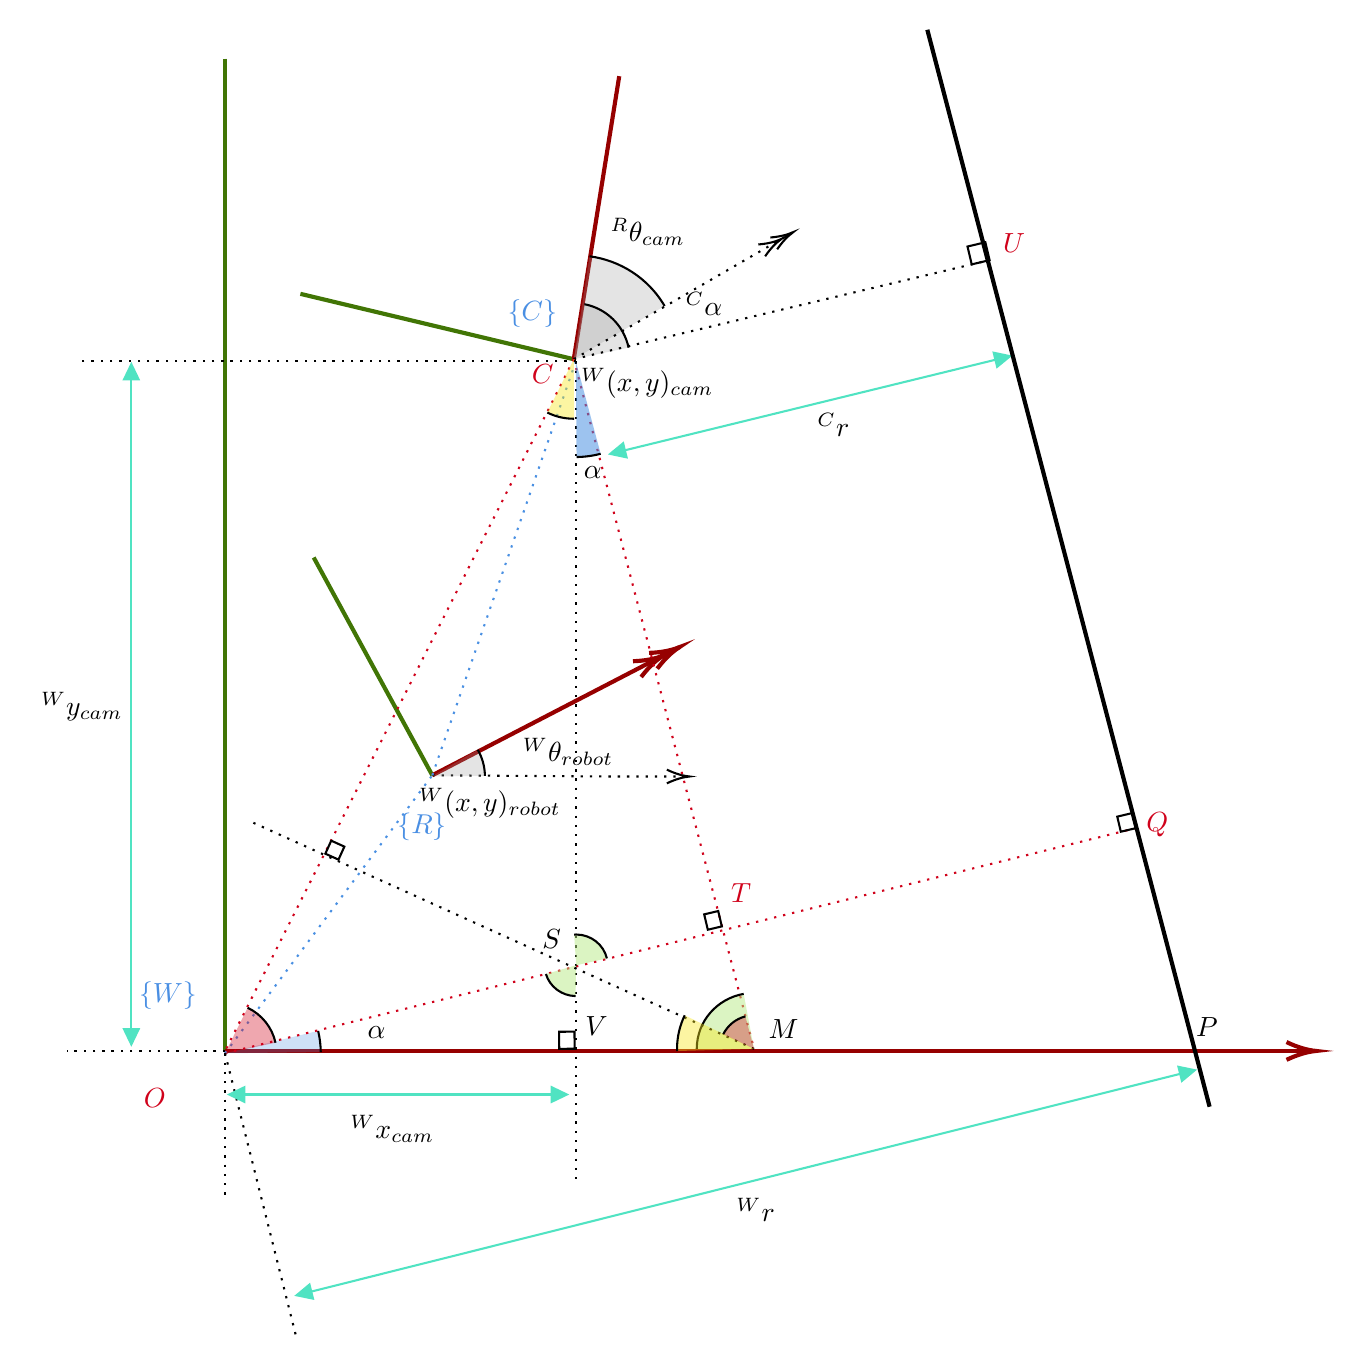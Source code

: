 

\tikzset{every picture/.style={line width=0.75pt}} %set default line width to 0.75pt        

\begin{tikzpicture}[x=0.75pt,y=0.75pt,yscale=-1,xscale=1]
%uncomment if require: \path (0,662); %set diagram left start at 0, and has height of 662

%Straight Lines [id:da3934086400282608] 
\draw [color={rgb, 255:red, 65; green, 117; blue, 5 }  ,draw opacity=1 ][fill={rgb, 255:red, 74; green, 144; blue, 226 }  ,fill opacity=1 ][line width=1.5]    (127.65,29.91) -- (127.65,508.01) ;
%Straight Lines [id:da8050713881919771] 
\draw [color={rgb, 255:red, 150; green, 0; blue, 0 }  ,draw opacity=1 ][fill={rgb, 255:red, 74; green, 144; blue, 226 }  ,fill opacity=1 ][line width=1.5]    (650.27,508.01) -- (127.65,508.01) ;
\draw [shift={(653.27,508.01)}, rotate = 180] [color={rgb, 255:red, 150; green, 0; blue, 0 }  ,draw opacity=1 ][line width=1.5]    (14.21,-4.28) .. controls (9.04,-1.82) and (4.3,-0.39) .. (0,0) .. controls (4.3,0.39) and (9.04,1.82) .. (14.21,4.28)   ;
%Shape: Arc [id:dp7889101967904575] 
\draw  [draw opacity=0][fill={rgb, 255:red, 74; green, 144; blue, 226 }  ,fill opacity=0.27 ] (172.49,498.34) .. controls (173.28,501.62) and (173.72,505.03) .. (173.76,508.54) -- (127.65,509.14) -- cycle ; \draw   (172.49,498.34) .. controls (173.28,501.62) and (173.72,505.03) .. (173.76,508.54) ;
%Straight Lines [id:da8575813604499853] 
\draw [color={rgb, 255:red, 208; green, 2; blue, 27 }  ,draw opacity=1 ] [dash pattern={on 0.84pt off 2.51pt}]  (127.65,509.14) -- (566.49,400.66) ;
%Shape: Rectangle [id:dp5933020737117791] 
\draw  [line width=0.75]  (559.23,402.38) -- (557.51,395.12) -- (564.77,393.39) -- (566.49,400.66) -- cycle ;
%Straight Lines [id:da43498231193660697] 
\draw [color={rgb, 255:red, 65; green, 117; blue, 5 }  ,draw opacity=1 ][line width=1.5]    (170.36,270.26) -- (227.5,375.19) ;
%Straight Lines [id:da19788929521074183] 
\draw [color={rgb, 255:red, 150; green, 0; blue, 0 }  ,draw opacity=1 ][line width=1.5]    (346.52,313.49) -- (227.5,375.19) ;
\draw [shift={(346.52,313.49)}, rotate = 152.6] [color={rgb, 255:red, 150; green, 0; blue, 0 }  ,draw opacity=1 ][line width=1.5]    (22.93,-4.28) .. controls (17.76,-1.82) and (13.02,-0.39) .. (8.72,0) .. controls (13.02,0.39) and (17.76,1.82) .. (22.93,4.28)(14.21,-4.28) .. controls (9.04,-1.82) and (4.3,-0.39) .. (0,0) .. controls (4.3,0.39) and (9.04,1.82) .. (14.21,4.28)   ;
%Straight Lines [id:da12512379790846695] 
\draw  [dash pattern={on 0.84pt off 2.51pt}]  (227.5,375.19) -- (313.09,375.78) -- (349.45,375.78) ;
\draw [shift={(351.45,375.78)}, rotate = 180] [color={rgb, 255:red, 0; green, 0; blue, 0 }  ][line width=0.75]    (10.93,-3.29) .. controls (6.95,-1.4) and (3.31,-0.3) .. (0,0) .. controls (3.31,0.3) and (6.95,1.4) .. (10.93,3.29)   ;
%Shape: Arc [id:dp9198054046584554] 
\draw  [draw opacity=0][fill={rgb, 255:red, 155; green, 155; blue, 155 }  ,fill opacity=0.27 ] (249.41,362.92) .. controls (251.55,366.61) and (252.8,370.89) .. (252.85,375.44) -- (227.14,375.78) -- cycle ; \draw   (249.41,362.92) .. controls (251.55,366.61) and (252.8,370.89) .. (252.85,375.44) ;
%Straight Lines [id:da20735883638067376] 
\draw [color={rgb, 255:red, 74; green, 144; blue, 226 }  ,draw opacity=1 ] [dash pattern={on 0.84pt off 2.51pt}]  (127.65,509.14) -- (227.5,375.19) ;

%Straight Lines [id:da5135388136858381] 
\draw [color={rgb, 255:red, 74; green, 144; blue, 226 }  ,draw opacity=1 ] [dash pattern={on 0.84pt off 2.51pt}]  (227.5,375.19) -- (296.66,175.73) ;
%Straight Lines [id:da23842253594459772] 
\draw [color={rgb, 255:red, 65; green, 117; blue, 5 }  ,draw opacity=1 ][fill={rgb, 255:red, 74; green, 144; blue, 226 }  ,fill opacity=1 ][line width=1.5]    (163.96,143.24) -- (295.66,174.73) ;
%Straight Lines [id:da3846145700813639] 
\draw [color={rgb, 255:red, 150; green, 0; blue, 0 }  ,draw opacity=1 ][fill={rgb, 255:red, 74; green, 144; blue, 226 }  ,fill opacity=1 ][line width=1.5]    (317.57,38.37) -- (295.66,174.73) ;
%Shape: Arc [id:dp7312639822692524] 
\draw  [draw opacity=0][fill={rgb, 255:red, 155; green, 155; blue, 155 }  ,fill opacity=0.27 ] (303.27,125.13) .. controls (317.95,127.14) and (331.49,135.53) .. (339.43,149.09) -- (295.66,174.73) -- cycle ; \draw   (303.27,125.13) .. controls (317.95,127.14) and (331.49,135.53) .. (339.43,149.09) ;
%Shape: Arc [id:dp9667815185322768] 
\draw  [draw opacity=0][fill={rgb, 255:red, 155; green, 155; blue, 155 }  ,fill opacity=0.27 ] (300.77,148.23) .. controls (308.29,149.68) and (315.15,154.31) .. (319.2,161.52) .. controls (320.57,163.97) and (321.52,166.53) .. (322.07,169.14) -- (295.66,174.73) -- cycle ; \draw   (300.77,148.23) .. controls (308.29,149.68) and (315.15,154.31) .. (319.2,161.52) .. controls (320.57,163.97) and (321.52,166.53) .. (322.07,169.14) ;
%Straight Lines [id:da4332012099557956] 
\draw  [dash pattern={on 0.84pt off 2.51pt}]  (295.66,174.73) -- (401.48,113.46) ;
\draw [shift={(401.48,113.46)}, rotate = 509.93] [color={rgb, 255:red, 0; green, 0; blue, 0 }  ][line width=0.75]    (17.64,-3.29) .. controls (13.66,-1.4) and (10.02,-0.3) .. (6.71,0) .. controls (10.02,0.3) and (13.66,1.4) .. (17.64,3.29)(10.93,-3.29) .. controls (6.95,-1.4) and (3.31,-0.3) .. (0,0) .. controls (3.31,0.3) and (6.95,1.4) .. (10.93,3.29)   ;
%Straight Lines [id:da9521767396239376] 
\draw  [dash pattern={on 0.84pt off 2.51pt}]  (295.66,174.73) -- (496,127) ;

%Straight Lines [id:da14161854021053033] 
\draw [color={rgb, 255:red, 208; green, 2; blue, 27 }  ,draw opacity=1 ] [dash pattern={on 0.84pt off 2.51pt}]  (295.66,174.73) -- (382.5,507) ;
%Straight Lines [id:da7316941275917717] 
\draw [color={rgb, 255:red, 80; green, 227; blue, 194 }  ,draw opacity=1 ]   (315,219.91) -- (504.09,173.71) ;
\draw [shift={(507,173)}, rotate = 526.27] [fill={rgb, 255:red, 80; green, 227; blue, 194 }  ,fill opacity=1 ][line width=0.08]  [draw opacity=0] (8.93,-4.29) -- (0,0) -- (8.93,4.29) -- cycle    ;
\draw [shift={(312.09,220.62)}, rotate = 346.27] [fill={rgb, 255:red, 80; green, 227; blue, 194 }  ,fill opacity=1 ][line width=0.08]  [draw opacity=0] (8.93,-4.29) -- (0,0) -- (8.93,4.29) -- cycle    ;
%Shape: Rectangle [id:dp10692268810512973] 
\draw  [line width=0.75]  (487.4,129.04) -- (485.36,120.44) -- (493.96,118.4) -- (496,127) -- cycle ;
%Straight Lines [id:da29757284193133215] 
\draw [line width=1.5]    (466,16) -- (602,534.88) ;
%Straight Lines [id:da3304295558006165] 
\draw [color={rgb, 255:red, 80; green, 227; blue, 194 }  ,draw opacity=1 ]   (163.91,625.27) -- (593.09,517.73) ;
\draw [shift={(596,517)}, rotate = 525.93] [fill={rgb, 255:red, 80; green, 227; blue, 194 }  ,fill opacity=1 ][line width=0.08]  [draw opacity=0] (8.93,-4.29) -- (0,0) -- (8.93,4.29) -- cycle    ;
\draw [shift={(161,626)}, rotate = 345.93] [fill={rgb, 255:red, 80; green, 227; blue, 194 }  ,fill opacity=1 ][line width=0.08]  [draw opacity=0] (8.93,-4.29) -- (0,0) -- (8.93,4.29) -- cycle    ;
%Straight Lines [id:da30293313656825105] 
\draw  [dash pattern={on 0.84pt off 2.51pt}]  (127.65,509.14) -- (162,646) ;
%Straight Lines [id:da19911994593624893] 
\draw [color={rgb, 255:red, 0; green, 0; blue, 0 }  ,draw opacity=1 ] [dash pattern={on 0.84pt off 2.51pt}]  (296.66,175.73) -- (296.66,571) ;
%Shape: Arc [id:dp4778842949929132] 
\draw  [draw opacity=0][fill={rgb, 255:red, 74; green, 144; blue, 226 }  ,fill opacity=0.54 ] (308.61,220.28) .. controls (304.9,221.27) and (301.01,221.82) .. (297,221.85) -- (296.66,175.73) -- cycle ; \draw   (308.61,220.28) .. controls (304.9,221.27) and (301.01,221.82) .. (297,221.85) ;
%Shape: Rectangle [id:dp2586064388070355] 
\draw  [line width=0.75]  (288.58,498.77) -- (296,498.7) -- (296.08,506.93) -- (288.66,507) -- cycle ;
%Straight Lines [id:da8225660226036944] 
\draw  [dash pattern={on 0.84pt off 2.51pt}]  (127.65,509.14) -- (127.65,578) ;
%Shape: Rectangle [id:dp8912343443918627] 
\draw  [line width=0.75]  (360.25,449.6) -- (358.49,442.2) -- (365.25,440.6) -- (367,448) -- cycle ;
%Straight Lines [id:da5371571449723658] 
\draw [color={rgb, 255:red, 208; green, 2; blue, 27 }  ,draw opacity=1 ] [dash pattern={on 0.84pt off 2.51pt}]  (295.66,174.73) -- (127.65,508.01) ;
%Shape: Arc [id:dp5049176757454987] 
\draw  [draw opacity=0][fill={rgb, 255:red, 208; green, 2; blue, 27 }  ,fill opacity=0.35 ] (138.53,487.19) .. controls (145.31,490.44) and (150.36,496.63) .. (151.96,504.05) -- (127.65,509.14) -- cycle ; \draw   (138.53,487.19) .. controls (145.31,490.44) and (150.36,496.63) .. (151.96,504.05) ;
%Straight Lines [id:da7420408442162774] 
\draw  [dash pattern={on 0.84pt off 2.51pt}]  (127.65,508.01) -- (51.5,508.01) ;
%Straight Lines [id:da04663080177486245] 
\draw  [dash pattern={on 0.84pt off 2.51pt}]  (296.66,175.73) -- (58.5,175.73) ;
%Straight Lines [id:da103218103320035] 
\draw [color={rgb, 255:red, 80; green, 227; blue, 194 }  ,draw opacity=1 ]   (131.5,529) -- (290.5,529) ;
\draw [shift={(293.5,529)}, rotate = 180] [fill={rgb, 255:red, 80; green, 227; blue, 194 }  ,fill opacity=1 ][line width=0.08]  [draw opacity=0] (8.93,-4.29) -- (0,0) -- (8.93,4.29) -- cycle    ;
\draw [shift={(128.5,529)}, rotate = 0] [fill={rgb, 255:red, 80; green, 227; blue, 194 }  ,fill opacity=1 ][line width=0.08]  [draw opacity=0] (8.93,-4.29) -- (0,0) -- (8.93,4.29) -- cycle    ;
%Straight Lines [id:da23956290671679126] 
\draw [color={rgb, 255:red, 80; green, 227; blue, 194 }  ,draw opacity=1 ]   (82.5,503) -- (82.5,179) ;
\draw [shift={(82.5,176)}, rotate = 450] [fill={rgb, 255:red, 80; green, 227; blue, 194 }  ,fill opacity=1 ][line width=0.08]  [draw opacity=0] (8.93,-4.29) -- (0,0) -- (8.93,4.29) -- cycle    ;
\draw [shift={(82.5,506)}, rotate = 270] [fill={rgb, 255:red, 80; green, 227; blue, 194 }  ,fill opacity=1 ][line width=0.08]  [draw opacity=0] (8.93,-4.29) -- (0,0) -- (8.93,4.29) -- cycle    ;
%Shape: Arc [id:dp18766623383839298] 
\draw  [draw opacity=0][fill={rgb, 255:red, 184; green, 233; blue, 134 }  ,fill opacity=0.5 ] (295.83,451.94) .. controls (296.2,451.92) and (296.57,451.91) .. (296.95,451.91) .. controls (304.12,451.98) and (310.09,456.89) .. (311.62,463.43) -- (296.82,466.74) -- cycle ; \draw   (295.83,451.94) .. controls (296.2,451.92) and (296.57,451.91) .. (296.95,451.91) .. controls (304.12,451.98) and (310.09,456.89) .. (311.62,463.43) ;
%Shape: Arc [id:dp6358329585635778] 
\draw  [draw opacity=0][fill={rgb, 255:red, 184; green, 233; blue, 134 }  ,fill opacity=0.5 ] (296.53,481.57) .. controls (289.75,481.45) and (284.07,476.99) .. (282.24,470.94) -- (296.82,466.74) -- cycle ; \draw   (296.53,481.57) .. controls (289.75,481.45) and (284.07,476.99) .. (282.24,470.94) ;
%Shape: Arc [id:dp1338611509563692] 
\draw  [draw opacity=0][fill={rgb, 255:red, 184; green, 233; blue, 134 }  ,fill opacity=0.5 ] (354.92,507) .. controls (354.92,506.92) and (354.92,506.83) .. (354.92,506.74) .. controls (355.04,493.61) and (364.77,482.76) .. (377.53,480.5) -- (382.5,507) -- cycle ; \draw   (354.92,507) .. controls (354.92,506.92) and (354.92,506.83) .. (354.92,506.74) .. controls (355.04,493.61) and (364.77,482.76) .. (377.53,480.5) ;
%Straight Lines [id:da7981473832989039] 
\draw [color={rgb, 255:red, 0; green, 0; blue, 0 }  ,draw opacity=1 ] [dash pattern={on 0.84pt off 2.51pt}]  (382.5,507) -- (140,397.5) ;
%Shape: Rectangle [id:dp8866614365010697] 
\draw  [line width=0.75]  (182.31,415.83) -- (175.98,412.97) -- (178.81,406.7) -- (185.14,409.56) -- cycle ;
%Shape: Arc [id:dp7023155203291827] 
\draw  [draw opacity=0][fill={rgb, 255:red, 208; green, 2; blue, 27 }  ,fill opacity=0.35 ] (367.62,500.08) .. controls (369.69,495.81) and (373.6,492.57) .. (378.35,491.36) -- (382.5,507) -- cycle ; \draw   (367.62,500.08) .. controls (369.69,495.81) and (373.6,492.57) .. (378.35,491.36) ;
%Shape: Arc [id:dp040504167103712074] 
\draw  [draw opacity=0][fill={rgb, 255:red, 248; green, 231; blue, 28 }  ,fill opacity=0.41 ] (295.82,203.41) .. controls (295.67,203.41) and (295.53,203.41) .. (295.39,203.41) .. controls (290.91,203.37) and (286.69,202.31) .. (282.93,200.44) -- (295.66,174.73) -- cycle ; \draw   (295.82,203.41) .. controls (295.67,203.41) and (295.53,203.41) .. (295.39,203.41) .. controls (290.91,203.37) and (286.69,202.31) .. (282.93,200.44) ;
%Shape: Arc [id:dp6212370204009554] 
\draw  [draw opacity=0][fill={rgb, 255:red, 248; green, 231; blue, 28 }  ,fill opacity=0.41 ] (345.44,508.04) .. controls (345.42,507.58) and (345.42,507.12) .. (345.42,506.66) .. controls (345.48,500.99) and (346.8,495.63) .. (349.11,490.85) -- (382.5,507) -- cycle ; \draw   (345.44,508.04) .. controls (345.42,507.58) and (345.42,507.12) .. (345.42,506.66) .. controls (345.48,500.99) and (346.8,495.63) .. (349.11,490.85) ;

% Text Node
\draw (102.61,481.52) node   [align=left] {\begin{minipage}[lt]{24.532pt}\setlength\topsep{0pt}
\textcolor[rgb]{0.29,0.56,0.89}{$\{W\}$}
\end{minipage}};
% Text Node
\draw (194.82,494.89) node [anchor=north west][inner sep=0.75pt]   [align=left] {$\alpha $};
% Text Node
\draw (372.5,577.5) node [anchor=north west][inner sep=0.75pt]   [align=left] {${}^W r$};
% Text Node
\draw (411.54,199.31) node [anchor=north west][inner sep=0.75pt]   [align=left] {${}^C r$};
% Text Node
\draw (299,224.85) node [anchor=north west][inner sep=0.75pt]   [align=left] {$\alpha $};
% Text Node
\draw (186.5,537.5) node [anchor=north west][inner sep=0.75pt]   [align=left] {${}^W x_{cam}$};
% Text Node
\draw (570,391.5) node [anchor=north west][inner sep=0.75pt]  [color={rgb, 255:red, 208; green, 2; blue, 27 }  ,opacity=1 ] [align=left] {$Q$};
% Text Node
\draw (501,112.5) node [anchor=north west][inner sep=0.75pt]  [color={rgb, 255:red, 208; green, 2; blue, 27 }  ,opacity=1 ] [align=left] {$U$};
% Text Node
\draw (297.66,177.73) node [anchor=north west][inner sep=0.75pt]   [align=left] {${}^W( x,y)_{cam}$};
% Text Node
\draw (348.07,141.14) node [anchor=north west][inner sep=0.75pt]   [align=left] {${}^C \alpha$};
% Text Node
\draw (335.79,113.57) node   [align=left] {\begin{minipage}[lt]{33.48pt}\setlength\topsep{0pt}
{${}^R\theta_{cam}$}
\end{minipage}};
% Text Node
\draw (279.84,152.7) node  [rotate=-359.62,xslant=-0.01] [align=left] {\begin{minipage}[lt]{23.994pt}\setlength\topsep{0pt}
    \textcolor[rgb]{0.29,0.56,0.89}{$\{C\}$}
\end{minipage}};
% Text Node
\draw (87,524.5) node [anchor=north west][inner sep=0.75pt]  [color={rgb, 255:red, 208; green, 2; blue, 27 }  ,opacity=1 ] [align=left] {$O$};
% Text Node
\draw (370,426) node [anchor=north west][inner sep=0.75pt]  [color={rgb, 255:red, 208; green, 2; blue, 27 }  ,opacity=1 ] [align=left] {$T$};
% Text Node
\draw (279,448) node [anchor=north west][inner sep=0.75pt]  [color={rgb, 255:red, 0; green, 0; blue, 0 }  ,opacity=1 ] [align=left] {$S$};
% Text Node
\draw (274,176) node [anchor=north west][inner sep=0.75pt]  [color={rgb, 255:red, 208; green, 2; blue, 27 }  ,opacity=1 ] [align=left] {$C$};
% Text Node
\draw (594,490.5) node [anchor=north west][inner sep=0.75pt]  [color={rgb, 255:red, 0; green, 0; blue, 0 }  ,opacity=1 ] [align=left] {$P$};
% Text Node
\draw (299.76,490) node [anchor=north west][inner sep=0.75pt]  [color={rgb, 255:red, 0; green, 0; blue, 0 }  ,opacity=1 ] [align=left] {$V$};
% Text Node
\draw (219.66,379.73) node [anchor=north west][inner sep=0.75pt]   [align=left] {${}^W( x,y)_{robot}$};
% Text Node
\draw (300.2,363.83) node   [align=left] {\begin{minipage}[lt]{43.614pt}\setlength\topsep{0pt}
{${}^W\theta_{robot}$}
\end{minipage}};
% Text Node
\draw (226.64,400.05) node  [rotate=-1.33,xslant=0] [align=left] {\begin{minipage}[lt]{23.789pt}\setlength\topsep{0pt}
    \textcolor[rgb]{0.29,0.56,0.89}{$\{R\}$}
\end{minipage}};
% Text Node
\draw (37.5,333.5) node [anchor=north west][inner sep=0.75pt]   [align=left] {${}^W y_{cam}$};
% Text Node
\draw (388,491.5) node [anchor=north west][inner sep=0.75pt]  [color={rgb, 255:red, 0; green, 0; blue, 0 }  ,opacity=1 ] [align=left] {$M$};


\end{tikzpicture}

